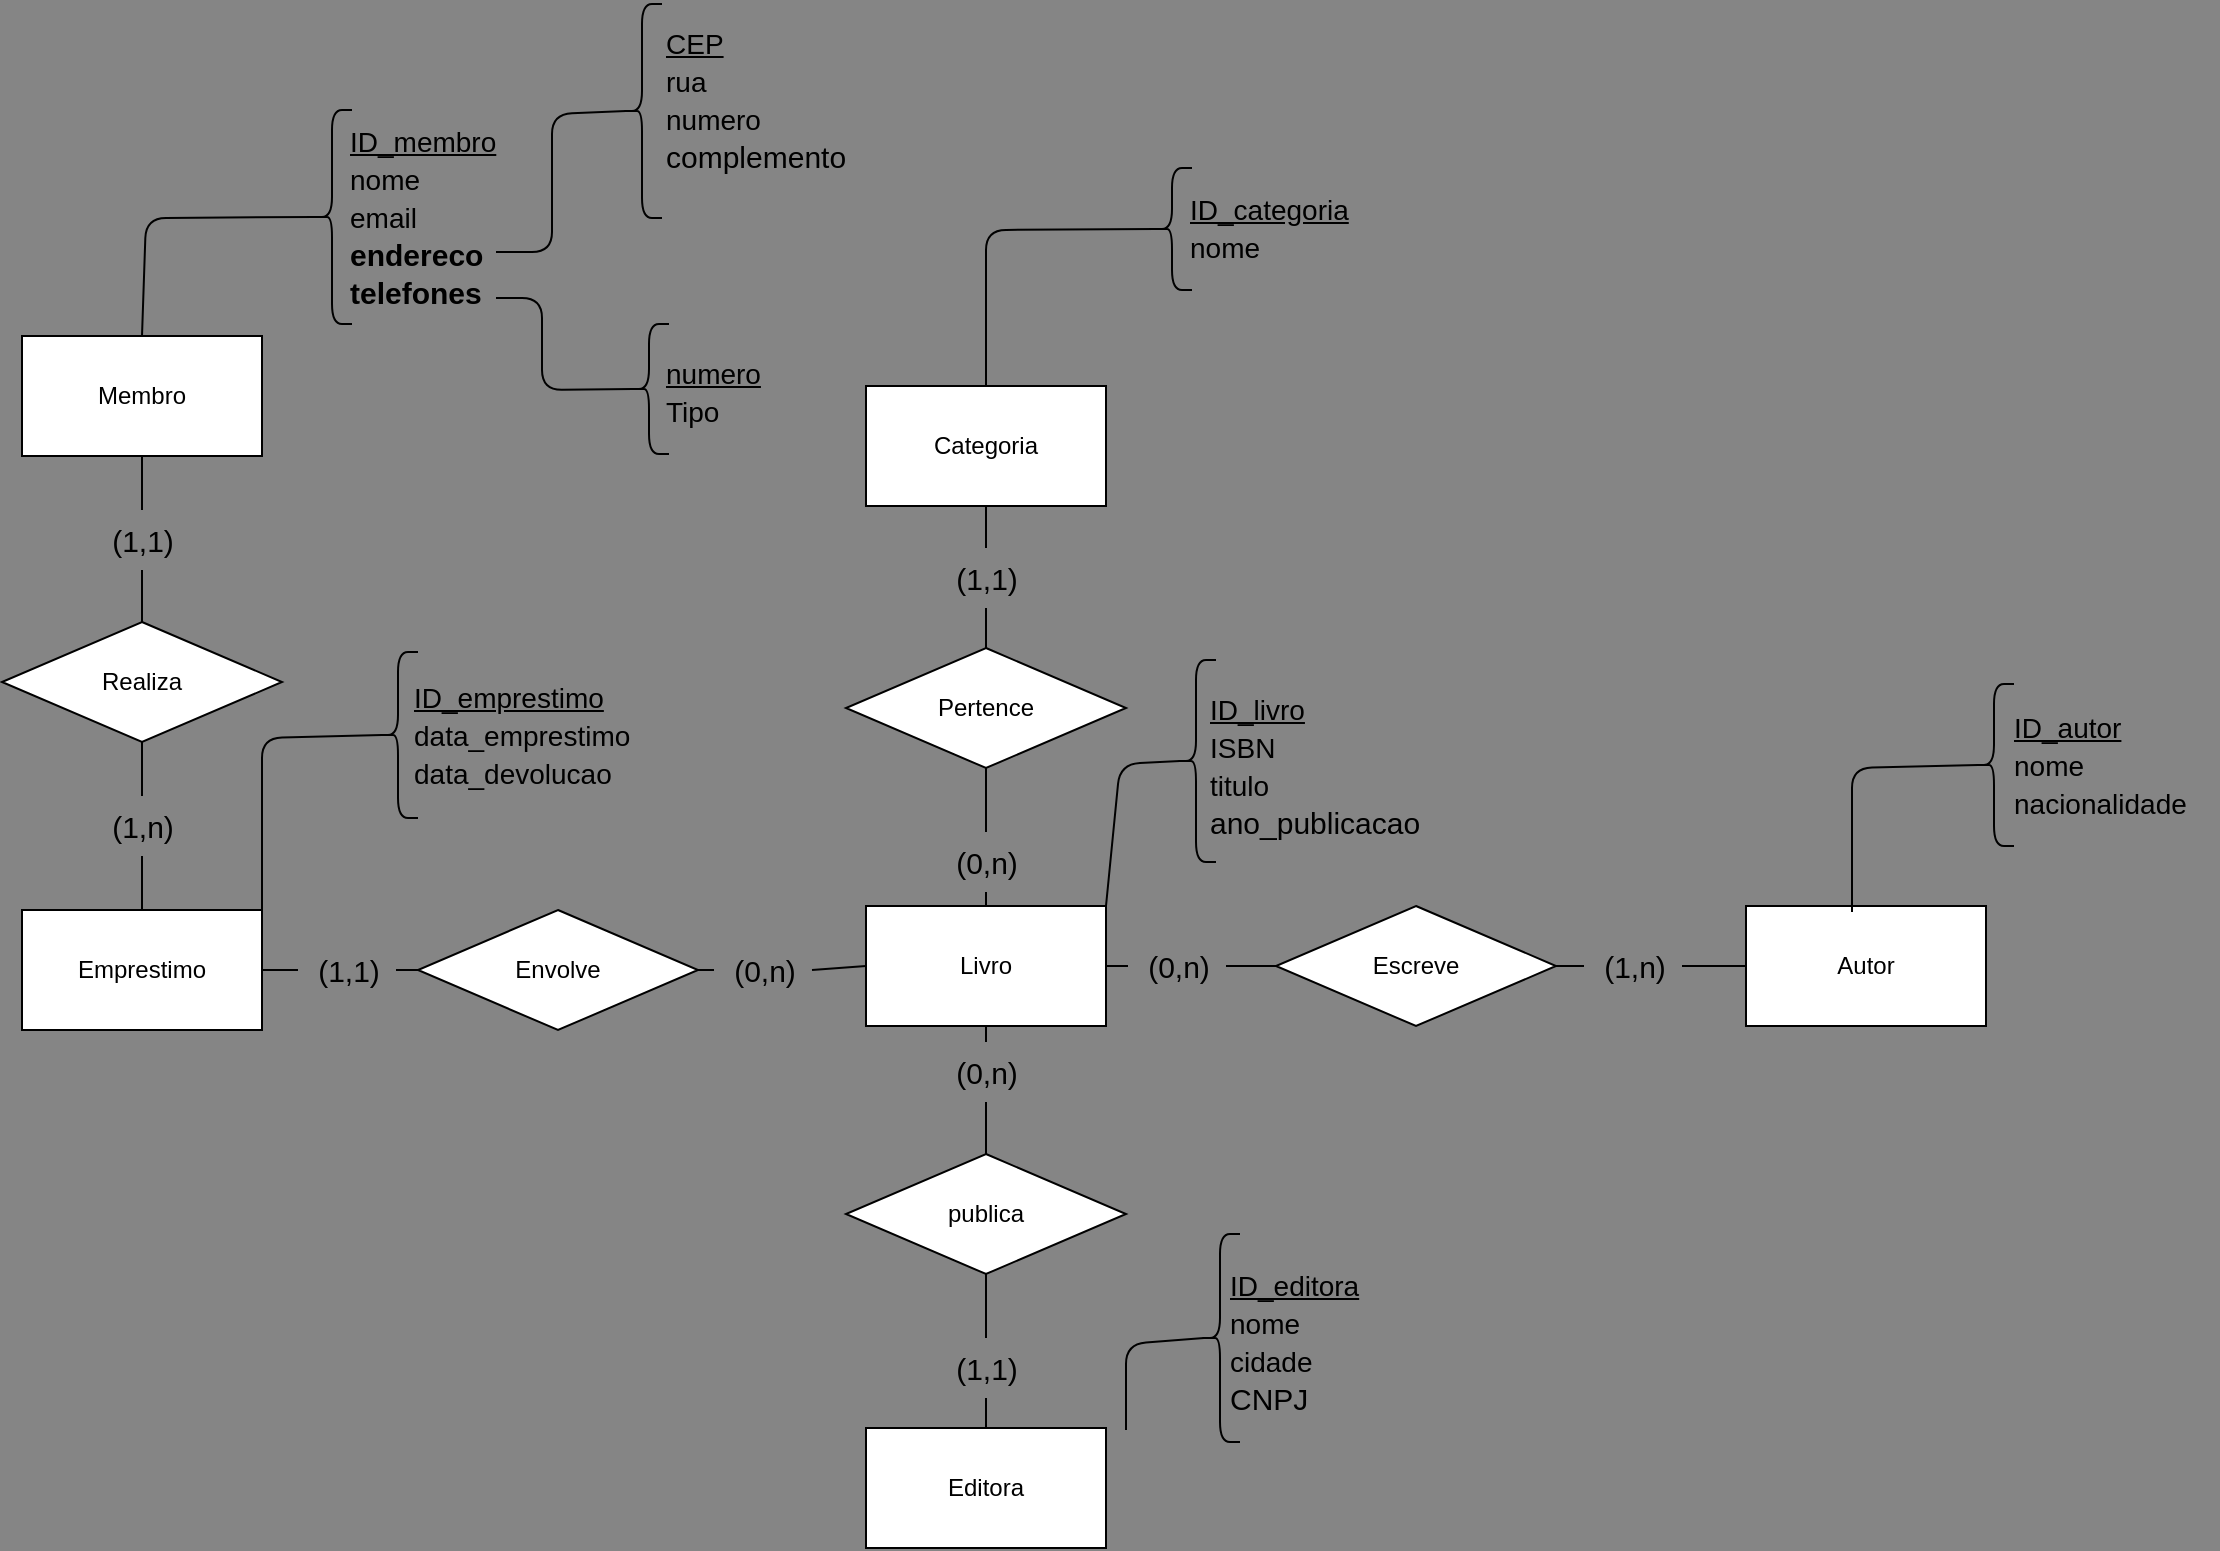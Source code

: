 <mxfile>
    <diagram id="vdh6fKZCIgUcLzLLZjAk" name="Page-1">
        <mxGraphModel dx="1778" dy="1004" grid="0" gridSize="10" guides="1" tooltips="1" connect="1" arrows="1" fold="1" page="0" pageScale="1" pageWidth="850" pageHeight="1100" background="#858585" math="0" shadow="0">
            <root>
                <mxCell id="0"/>
                <mxCell id="1" parent="0"/>
                <mxCell id="2" value="Livro" style="rounded=0;whiteSpace=wrap;html=1;" parent="1" vertex="1">
                    <mxGeometry x="-158" y="298" width="120" height="60" as="geometry"/>
                </mxCell>
                <mxCell id="3" value="Autor" style="rounded=0;whiteSpace=wrap;html=1;" parent="1" vertex="1">
                    <mxGeometry x="282" y="298" width="120" height="60" as="geometry"/>
                </mxCell>
                <mxCell id="4" value="Emprestimo" style="rounded=0;whiteSpace=wrap;html=1;" parent="1" vertex="1">
                    <mxGeometry x="-580" y="300" width="120" height="60" as="geometry"/>
                </mxCell>
                <mxCell id="5" value="Membro" style="rounded=0;whiteSpace=wrap;html=1;" parent="1" vertex="1">
                    <mxGeometry x="-580" y="13" width="120" height="60" as="geometry"/>
                </mxCell>
                <mxCell id="6" value="Categoria" style="rounded=0;whiteSpace=wrap;html=1;" parent="1" vertex="1">
                    <mxGeometry x="-158" y="38" width="120" height="60" as="geometry"/>
                </mxCell>
                <mxCell id="7" value="Editora" style="rounded=0;whiteSpace=wrap;html=1;" parent="1" vertex="1">
                    <mxGeometry x="-158" y="559" width="120" height="60" as="geometry"/>
                </mxCell>
                <mxCell id="12" value="Escreve" style="rhombus;whiteSpace=wrap;html=1;" parent="1" vertex="1">
                    <mxGeometry x="47" y="298" width="140" height="60" as="geometry"/>
                </mxCell>
                <mxCell id="18" value="" style="endArrow=none;html=1;exitX=1;exitY=0.5;exitDx=0;exitDy=0;entryX=0;entryY=0.5;entryDx=0;entryDy=0;startArrow=none;" parent="1" source="99" target="12" edge="1">
                    <mxGeometry width="50" height="50" relative="1" as="geometry">
                        <mxPoint x="140" y="80" as="sourcePoint"/>
                        <mxPoint x="190" y="30" as="targetPoint"/>
                    </mxGeometry>
                </mxCell>
                <mxCell id="22" value="" style="endArrow=none;html=1;exitX=1;exitY=0.5;exitDx=0;exitDy=0;entryX=0;entryY=0.5;entryDx=0;entryDy=0;startArrow=none;" parent="1" source="101" target="3" edge="1">
                    <mxGeometry width="50" height="50" relative="1" as="geometry">
                        <mxPoint x="330" y="90" as="sourcePoint"/>
                        <mxPoint x="380" y="40" as="targetPoint"/>
                    </mxGeometry>
                </mxCell>
                <mxCell id="23" value="publica" style="rhombus;whiteSpace=wrap;html=1;rotation=0;" parent="1" vertex="1">
                    <mxGeometry x="-168" y="422" width="140" height="60" as="geometry"/>
                </mxCell>
                <mxCell id="24" value="" style="endArrow=none;html=1;exitX=0.5;exitY=1;exitDx=0;exitDy=0;entryX=0.5;entryY=0;entryDx=0;entryDy=0;startArrow=none;" parent="1" source="105" target="23" edge="1">
                    <mxGeometry width="50" height="50" relative="1" as="geometry">
                        <mxPoint x="130" y="50" as="sourcePoint"/>
                        <mxPoint x="200" y="50" as="targetPoint"/>
                        <Array as="points"/>
                    </mxGeometry>
                </mxCell>
                <mxCell id="25" value="" style="endArrow=none;html=1;entryX=0.5;entryY=1;entryDx=0;entryDy=0;exitX=0.5;exitY=0;exitDx=0;exitDy=0;startArrow=none;" parent="1" source="103" target="23" edge="1">
                    <mxGeometry width="50" height="50" relative="1" as="geometry">
                        <mxPoint x="250" y="260" as="sourcePoint"/>
                        <mxPoint x="300" y="210" as="targetPoint"/>
                    </mxGeometry>
                </mxCell>
                <mxCell id="26" value="Envolve" style="rhombus;whiteSpace=wrap;html=1;" parent="1" vertex="1">
                    <mxGeometry x="-382" y="300" width="140" height="60" as="geometry"/>
                </mxCell>
                <mxCell id="28" value="" style="endArrow=none;html=1;exitX=0;exitY=0.5;exitDx=0;exitDy=0;startArrow=none;" parent="1" source="82" edge="1">
                    <mxGeometry width="50" height="50" relative="1" as="geometry">
                        <mxPoint x="-310" y="320" as="sourcePoint"/>
                        <mxPoint x="-460" y="330" as="targetPoint"/>
                        <Array as="points"/>
                    </mxGeometry>
                </mxCell>
                <mxCell id="30" value="Pertence" style="rhombus;whiteSpace=wrap;html=1;rotation=0;" parent="1" vertex="1">
                    <mxGeometry x="-168" y="169" width="140" height="60" as="geometry"/>
                </mxCell>
                <mxCell id="32" value="" style="endArrow=none;html=1;exitX=0;exitY=0.5;exitDx=0;exitDy=0;entryX=1;entryY=0.5;entryDx=0;entryDy=0;startArrow=none;" parent="1" source="80" target="26" edge="1">
                    <mxGeometry width="50" height="50" relative="1" as="geometry">
                        <mxPoint x="490" y="410" as="sourcePoint"/>
                        <mxPoint x="540" y="360" as="targetPoint"/>
                    </mxGeometry>
                </mxCell>
                <mxCell id="35" value="" style="endArrow=none;html=1;exitX=0.5;exitY=0;exitDx=0;exitDy=0;entryX=0.5;entryY=1;entryDx=0;entryDy=0;startArrow=none;" parent="1" source="109" target="30" edge="1">
                    <mxGeometry width="50" height="50" relative="1" as="geometry">
                        <mxPoint x="490" y="410" as="sourcePoint"/>
                        <mxPoint x="540" y="360" as="targetPoint"/>
                    </mxGeometry>
                </mxCell>
                <mxCell id="36" value="" style="endArrow=none;html=1;exitX=0.5;exitY=0;exitDx=0;exitDy=0;entryX=0.5;entryY=1;entryDx=0;entryDy=0;startArrow=none;" parent="1" source="107" target="6" edge="1">
                    <mxGeometry width="50" height="50" relative="1" as="geometry">
                        <mxPoint x="490" y="410" as="sourcePoint"/>
                        <mxPoint x="540" y="360" as="targetPoint"/>
                    </mxGeometry>
                </mxCell>
                <mxCell id="37" value="Realiza" style="rhombus;whiteSpace=wrap;html=1;" parent="1" vertex="1">
                    <mxGeometry x="-590" y="156" width="140" height="60" as="geometry"/>
                </mxCell>
                <mxCell id="39" value="" style="endArrow=none;html=1;startArrow=none;entryX=0.5;entryY=0;entryDx=0;entryDy=0;" parent="1" source="73" edge="1" target="37">
                    <mxGeometry width="50" height="50" relative="1" as="geometry">
                        <mxPoint x="-520" y="100" as="sourcePoint"/>
                        <mxPoint x="-520" y="120.711" as="targetPoint"/>
                    </mxGeometry>
                </mxCell>
                <mxCell id="40" value="" style="endArrow=none;html=1;entryX=0.5;entryY=0;entryDx=0;entryDy=0;startArrow=none;" parent="1" source="75" target="4" edge="1">
                    <mxGeometry width="50" height="50" relative="1" as="geometry">
                        <mxPoint x="-520" y="230" as="sourcePoint"/>
                        <mxPoint x="-520" y="250.711" as="targetPoint"/>
                    </mxGeometry>
                </mxCell>
                <mxCell id="54" value="" style="shape=curlyBracket;whiteSpace=wrap;html=1;rounded=1;labelPosition=left;verticalLabelPosition=middle;align=right;verticalAlign=middle;size=0.5;" parent="1" vertex="1">
                    <mxGeometry x="-435" y="-100" width="20" height="107" as="geometry"/>
                </mxCell>
                <mxCell id="61" value="" style="endArrow=none;html=1;exitX=0.5;exitY=0;exitDx=0;exitDy=0;entryX=0.1;entryY=0.5;entryDx=0;entryDy=0;entryPerimeter=0;" parent="1" source="5" target="54" edge="1">
                    <mxGeometry width="50" height="50" relative="1" as="geometry">
                        <mxPoint x="-310" y="50" as="sourcePoint"/>
                        <mxPoint x="-260" as="targetPoint"/>
                        <Array as="points">
                            <mxPoint x="-518" y="-46"/>
                        </Array>
                    </mxGeometry>
                </mxCell>
                <mxCell id="62" value="&lt;p style=&quot;line-height: 50%;&quot;&gt;&lt;u style=&quot;font-size: 14px;&quot;&gt;ID_membro&lt;/u&gt;&lt;span style=&quot;font-size: 14px; background-color: initial;&quot;&gt;&lt;br&gt;&lt;/span&gt;&lt;/p&gt;&lt;p style=&quot;line-height: 50%;&quot;&gt;&lt;span style=&quot;font-size: 14px; background-color: initial;&quot;&gt;nome&lt;/span&gt;&lt;/p&gt;&lt;p style=&quot;line-height: 50%;&quot;&gt;&lt;span style=&quot;font-size: 14px; background-color: initial;&quot;&gt;email&lt;/span&gt;&lt;/p&gt;&lt;p style=&quot;line-height: 50%;&quot;&gt;&lt;b style=&quot;background-color: initial;&quot;&gt;&lt;font style=&quot;font-size: 15px;&quot;&gt;endereco&lt;/font&gt;&lt;/b&gt;&lt;/p&gt;&lt;p style=&quot;line-height: 50%;&quot;&gt;&lt;b style=&quot;background-color: initial;&quot;&gt;&lt;font style=&quot;font-size: 15px;&quot;&gt;telefones&lt;/font&gt;&lt;/b&gt;&lt;/p&gt;" style="text;html=1;align=left;verticalAlign=middle;resizable=0;points=[];autosize=1;strokeColor=none;fillColor=none;" vertex="1" parent="1">
                    <mxGeometry x="-418" y="-105" width="91" height="118" as="geometry"/>
                </mxCell>
                <mxCell id="63" value="" style="endArrow=none;html=1;fontSize=15;entryX=0.1;entryY=0.5;entryDx=0;entryDy=0;entryPerimeter=0;" edge="1" parent="1" target="65">
                    <mxGeometry width="50" height="50" relative="1" as="geometry">
                        <mxPoint x="-343" y="-29" as="sourcePoint"/>
                        <mxPoint x="-282" y="-88" as="targetPoint"/>
                        <Array as="points">
                            <mxPoint x="-315" y="-29"/>
                            <mxPoint x="-315" y="-98"/>
                        </Array>
                    </mxGeometry>
                </mxCell>
                <mxCell id="64" value="" style="endArrow=none;html=1;fontSize=15;entryX=0.1;entryY=0.5;entryDx=0;entryDy=0;entryPerimeter=0;" edge="1" parent="1" target="67">
                    <mxGeometry width="50" height="50" relative="1" as="geometry">
                        <mxPoint x="-343" y="-6" as="sourcePoint"/>
                        <mxPoint x="-288" y="10" as="targetPoint"/>
                        <Array as="points">
                            <mxPoint x="-320" y="-6"/>
                            <mxPoint x="-320" y="40"/>
                        </Array>
                    </mxGeometry>
                </mxCell>
                <mxCell id="65" value="" style="shape=curlyBracket;whiteSpace=wrap;html=1;rounded=1;labelPosition=left;verticalLabelPosition=middle;align=right;verticalAlign=middle;size=0.5;" vertex="1" parent="1">
                    <mxGeometry x="-280" y="-153" width="20" height="107" as="geometry"/>
                </mxCell>
                <mxCell id="67" value="" style="shape=curlyBracket;whiteSpace=wrap;html=1;rounded=1;labelPosition=left;verticalLabelPosition=middle;align=right;verticalAlign=middle;size=0.5;" vertex="1" parent="1">
                    <mxGeometry x="-276.5" y="7" width="20" height="65" as="geometry"/>
                </mxCell>
                <mxCell id="69" value="&lt;p style=&quot;line-height: 50%;&quot;&gt;&lt;span style=&quot;background-color: initial; font-size: 14px;&quot;&gt;&lt;u&gt;CEP&lt;/u&gt;&lt;/span&gt;&lt;/p&gt;&lt;p style=&quot;line-height: 50%;&quot;&gt;&lt;span style=&quot;font-size: 14px;&quot;&gt;rua&lt;/span&gt;&lt;/p&gt;&lt;p style=&quot;line-height: 50%;&quot;&gt;&lt;span style=&quot;font-size: 14px; background-color: initial;&quot;&gt;numero&lt;/span&gt;&lt;/p&gt;&lt;p style=&quot;line-height: 50%;&quot;&gt;&lt;span style=&quot;background-color: initial;&quot;&gt;&lt;font style=&quot;font-size: 15px;&quot;&gt;complemento&lt;/font&gt;&lt;/span&gt;&lt;/p&gt;" style="text;html=1;align=left;verticalAlign=middle;resizable=0;points=[];autosize=1;strokeColor=none;fillColor=none;" vertex="1" parent="1">
                    <mxGeometry x="-260" y="-155" width="108" height="100" as="geometry"/>
                </mxCell>
                <mxCell id="70" value="&lt;p style=&quot;line-height: 50%;&quot;&gt;&lt;u style=&quot;font-size: 14px;&quot;&gt;numero&lt;/u&gt;&lt;span style=&quot;font-size: 14px; background-color: initial;&quot;&gt;&lt;br&gt;&lt;/span&gt;&lt;/p&gt;&lt;p style=&quot;line-height: 50%;&quot;&gt;&lt;span style=&quot;font-size: 14px;&quot;&gt;Tipo&lt;/span&gt;&lt;/p&gt;" style="text;html=1;align=left;verticalAlign=middle;resizable=0;points=[];autosize=1;strokeColor=none;fillColor=none;" vertex="1" parent="1">
                    <mxGeometry x="-260" y="10" width="65" height="62" as="geometry"/>
                </mxCell>
                <mxCell id="74" value="" style="endArrow=none;html=1;" edge="1" parent="1" source="5" target="73">
                    <mxGeometry width="50" height="50" relative="1" as="geometry">
                        <mxPoint x="-520" y="50" as="sourcePoint"/>
                        <mxPoint x="-520" y="120.711" as="targetPoint"/>
                    </mxGeometry>
                </mxCell>
                <mxCell id="73" value="(1,1)" style="text;html=1;align=center;verticalAlign=middle;resizable=0;points=[];autosize=1;strokeColor=none;fillColor=none;fontSize=15;" vertex="1" parent="1">
                    <mxGeometry x="-544.5" y="100" width="49" height="30" as="geometry"/>
                </mxCell>
                <mxCell id="76" value="" style="endArrow=none;html=1;entryX=0.5;entryY=0;entryDx=0;entryDy=0;" edge="1" parent="1" source="37" target="75">
                    <mxGeometry width="50" height="50" relative="1" as="geometry">
                        <mxPoint x="-520" y="180" as="sourcePoint"/>
                        <mxPoint x="-520" y="300" as="targetPoint"/>
                    </mxGeometry>
                </mxCell>
                <mxCell id="75" value="(1,n)" style="text;html=1;align=center;verticalAlign=middle;resizable=0;points=[];autosize=1;strokeColor=none;fillColor=none;fontSize=15;" vertex="1" parent="1">
                    <mxGeometry x="-544.5" y="243" width="49" height="30" as="geometry"/>
                </mxCell>
                <mxCell id="77" value="" style="endArrow=none;html=1;fontSize=15;exitX=1;exitY=0;exitDx=0;exitDy=0;entryX=0.1;entryY=0.5;entryDx=0;entryDy=0;entryPerimeter=0;" edge="1" parent="1" source="4" target="78">
                    <mxGeometry width="50" height="50" relative="1" as="geometry">
                        <mxPoint x="-375" y="287" as="sourcePoint"/>
                        <mxPoint x="-370" y="213" as="targetPoint"/>
                        <Array as="points">
                            <mxPoint x="-460" y="214"/>
                        </Array>
                    </mxGeometry>
                </mxCell>
                <mxCell id="78" value="" style="shape=curlyBracket;whiteSpace=wrap;html=1;rounded=1;labelPosition=left;verticalLabelPosition=middle;align=right;verticalAlign=middle;size=0.5;" vertex="1" parent="1">
                    <mxGeometry x="-402" y="171" width="20" height="83" as="geometry"/>
                </mxCell>
                <mxCell id="79" value="&lt;p style=&quot;line-height: 50%;&quot;&gt;&lt;u style=&quot;font-size: 14px;&quot;&gt;ID_emprestimo&lt;/u&gt;&lt;span style=&quot;font-size: 14px; background-color: initial;&quot;&gt;&lt;br&gt;&lt;/span&gt;&lt;/p&gt;&lt;p style=&quot;line-height: 50%;&quot;&gt;&lt;span style=&quot;font-size: 14px; background-color: initial;&quot;&gt;data_emprestimo&lt;/span&gt;&lt;/p&gt;&lt;p style=&quot;line-height: 50%;&quot;&gt;&lt;span style=&quot;font-size: 14px;&quot;&gt;data_devolucao&lt;/span&gt;&lt;/p&gt;" style="text;html=1;align=left;verticalAlign=middle;resizable=0;points=[];autosize=1;strokeColor=none;fillColor=none;" vertex="1" parent="1">
                    <mxGeometry x="-386" y="171.5" width="126" height="82" as="geometry"/>
                </mxCell>
                <mxCell id="81" value="" style="endArrow=none;html=1;exitX=0;exitY=0.5;exitDx=0;exitDy=0;entryX=1;entryY=0.5;entryDx=0;entryDy=0;" edge="1" parent="1" source="2" target="80">
                    <mxGeometry width="50" height="50" relative="1" as="geometry">
                        <mxPoint x="-154" y="330" as="sourcePoint"/>
                        <mxPoint x="-242" y="330" as="targetPoint"/>
                    </mxGeometry>
                </mxCell>
                <mxCell id="80" value="(0,n)" style="text;html=1;align=center;verticalAlign=middle;resizable=0;points=[];autosize=1;strokeColor=none;fillColor=none;fontSize=15;" vertex="1" parent="1">
                    <mxGeometry x="-234" y="315" width="49" height="30" as="geometry"/>
                </mxCell>
                <mxCell id="83" value="" style="endArrow=none;html=1;exitX=0;exitY=0.5;exitDx=0;exitDy=0;" edge="1" parent="1" source="26" target="82">
                    <mxGeometry width="50" height="50" relative="1" as="geometry">
                        <mxPoint x="-382" y="330" as="sourcePoint"/>
                        <mxPoint x="-460" y="330" as="targetPoint"/>
                        <Array as="points"/>
                    </mxGeometry>
                </mxCell>
                <mxCell id="82" value="(1,1)" style="text;html=1;align=center;verticalAlign=middle;resizable=0;points=[];autosize=1;strokeColor=none;fillColor=none;fontSize=15;" vertex="1" parent="1">
                    <mxGeometry x="-442" y="315" width="49" height="30" as="geometry"/>
                </mxCell>
                <mxCell id="85" value="" style="endArrow=none;html=1;fontSize=15;entryX=0.1;entryY=0.5;entryDx=0;entryDy=0;entryPerimeter=0;" edge="1" parent="1" source="6" target="86">
                    <mxGeometry width="50" height="50" relative="1" as="geometry">
                        <mxPoint x="-98" y="17.289" as="sourcePoint"/>
                        <mxPoint x="-98" y="-32.711" as="targetPoint"/>
                        <Array as="points">
                            <mxPoint x="-98" y="-40"/>
                        </Array>
                    </mxGeometry>
                </mxCell>
                <mxCell id="86" value="" style="shape=curlyBracket;whiteSpace=wrap;html=1;rounded=1;labelPosition=left;verticalLabelPosition=middle;align=right;verticalAlign=middle;fontSize=15;" vertex="1" parent="1">
                    <mxGeometry x="-15" y="-71" width="20" height="61" as="geometry"/>
                </mxCell>
                <mxCell id="87" value="" style="endArrow=none;html=1;fontSize=15;exitX=1;exitY=0;exitDx=0;exitDy=0;entryX=0.1;entryY=0.5;entryDx=0;entryDy=0;entryPerimeter=0;" edge="1" parent="1" source="2" target="88">
                    <mxGeometry width="50" height="50" relative="1" as="geometry">
                        <mxPoint x="29" y="240" as="sourcePoint"/>
                        <mxPoint x="25" y="243" as="targetPoint"/>
                        <Array as="points">
                            <mxPoint x="-31" y="227"/>
                        </Array>
                    </mxGeometry>
                </mxCell>
                <mxCell id="88" value="" style="shape=curlyBracket;whiteSpace=wrap;html=1;rounded=1;labelPosition=left;verticalLabelPosition=middle;align=right;verticalAlign=middle;fontSize=15;" vertex="1" parent="1">
                    <mxGeometry x="-3" y="175" width="20" height="101" as="geometry"/>
                </mxCell>
                <mxCell id="89" value="" style="endArrow=none;html=1;fontSize=15;entryX=0.1;entryY=0.5;entryDx=0;entryDy=0;entryPerimeter=0;" edge="1" parent="1" target="90">
                    <mxGeometry width="50" height="50" relative="1" as="geometry">
                        <mxPoint x="-28" y="560" as="sourcePoint"/>
                        <mxPoint x="52" y="517" as="targetPoint"/>
                        <Array as="points">
                            <mxPoint x="-28" y="517"/>
                        </Array>
                    </mxGeometry>
                </mxCell>
                <mxCell id="90" value="" style="shape=curlyBracket;whiteSpace=wrap;html=1;rounded=1;labelPosition=left;verticalLabelPosition=middle;align=right;verticalAlign=middle;fontSize=15;" vertex="1" parent="1">
                    <mxGeometry x="9" y="462" width="20" height="104" as="geometry"/>
                </mxCell>
                <mxCell id="91" value="" style="endArrow=none;html=1;fontSize=15;entryX=0.1;entryY=0.5;entryDx=0;entryDy=0;entryPerimeter=0;" edge="1" parent="1" target="92">
                    <mxGeometry width="50" height="50" relative="1" as="geometry">
                        <mxPoint x="335" y="301" as="sourcePoint"/>
                        <mxPoint x="385" y="251" as="targetPoint"/>
                        <Array as="points">
                            <mxPoint x="335" y="229"/>
                        </Array>
                    </mxGeometry>
                </mxCell>
                <mxCell id="92" value="" style="shape=curlyBracket;whiteSpace=wrap;html=1;rounded=1;labelPosition=left;verticalLabelPosition=middle;align=right;verticalAlign=middle;fontSize=15;" vertex="1" parent="1">
                    <mxGeometry x="396" y="187" width="20" height="81" as="geometry"/>
                </mxCell>
                <mxCell id="93" value="&lt;p style=&quot;line-height: 50%;&quot;&gt;&lt;u style=&quot;font-size: 14px;&quot;&gt;ID_categoria&lt;/u&gt;&lt;span style=&quot;font-size: 14px; background-color: initial;&quot;&gt;&lt;br&gt;&lt;/span&gt;&lt;/p&gt;&lt;p style=&quot;line-height: 50%;&quot;&gt;&lt;span style=&quot;font-size: 14px; background-color: initial;&quot;&gt;nome&lt;/span&gt;&lt;/p&gt;" style="text;html=1;align=left;verticalAlign=middle;resizable=0;points=[];autosize=1;strokeColor=none;fillColor=none;" vertex="1" parent="1">
                    <mxGeometry x="2" y="-72" width="97" height="62" as="geometry"/>
                </mxCell>
                <mxCell id="94" value="&lt;p style=&quot;line-height: 50%;&quot;&gt;&lt;u style=&quot;font-size: 14px;&quot;&gt;ID_livro&lt;/u&gt;&lt;span style=&quot;font-size: 14px; background-color: initial;&quot;&gt;&lt;br&gt;&lt;/span&gt;&lt;/p&gt;&lt;p style=&quot;line-height: 50%;&quot;&gt;&lt;span style=&quot;font-size: 14px;&quot;&gt;ISBN&lt;/span&gt;&lt;/p&gt;&lt;p style=&quot;line-height: 50%;&quot;&gt;&lt;span style=&quot;font-size: 14px; background-color: initial;&quot;&gt;titulo&lt;/span&gt;&lt;/p&gt;&lt;p style=&quot;line-height: 50%;&quot;&gt;&lt;span style=&quot;background-color: initial;&quot;&gt;&lt;font style=&quot;font-size: 15px;&quot;&gt;ano_publicacao&lt;/font&gt;&lt;/span&gt;&lt;/p&gt;" style="text;html=1;align=left;verticalAlign=middle;resizable=0;points=[];autosize=1;strokeColor=none;fillColor=none;" vertex="1" parent="1">
                    <mxGeometry x="12" y="178" width="123" height="100" as="geometry"/>
                </mxCell>
                <mxCell id="95" value="&lt;p style=&quot;line-height: 50%;&quot;&gt;&lt;u style=&quot;font-size: 14px;&quot;&gt;ID_autor&lt;/u&gt;&lt;span style=&quot;font-size: 14px; background-color: initial;&quot;&gt;&lt;br&gt;&lt;/span&gt;&lt;/p&gt;&lt;p style=&quot;line-height: 50%;&quot;&gt;&lt;span style=&quot;font-size: 14px; background-color: initial;&quot;&gt;nome&lt;/span&gt;&lt;/p&gt;&lt;p style=&quot;line-height: 50%;&quot;&gt;&lt;span style=&quot;font-size: 14px;&quot;&gt;nacionalidade&lt;/span&gt;&lt;/p&gt;" style="text;html=1;align=left;verticalAlign=middle;resizable=0;points=[];autosize=1;strokeColor=none;fillColor=none;" vertex="1" parent="1">
                    <mxGeometry x="414" y="187" width="104" height="82" as="geometry"/>
                </mxCell>
                <mxCell id="96" value="&lt;p style=&quot;line-height: 50%;&quot;&gt;&lt;u style=&quot;font-size: 14px;&quot;&gt;ID_editora&lt;/u&gt;&lt;span style=&quot;font-size: 14px; background-color: initial;&quot;&gt;&lt;br&gt;&lt;/span&gt;&lt;/p&gt;&lt;p style=&quot;line-height: 50%;&quot;&gt;&lt;span style=&quot;font-size: 14px; background-color: initial;&quot;&gt;nome&lt;/span&gt;&lt;/p&gt;&lt;p style=&quot;line-height: 50%;&quot;&gt;&lt;span style=&quot;font-size: 14px; background-color: initial;&quot;&gt;cidade&lt;/span&gt;&lt;/p&gt;&lt;p style=&quot;line-height: 50%;&quot;&gt;&lt;span style=&quot;font-size: 15px;&quot;&gt;CNPJ&lt;/span&gt;&lt;/p&gt;" style="text;html=1;align=left;verticalAlign=middle;resizable=0;points=[];autosize=1;strokeColor=none;fillColor=none;" vertex="1" parent="1">
                    <mxGeometry x="22" y="466" width="83" height="100" as="geometry"/>
                </mxCell>
                <mxCell id="100" value="" style="endArrow=none;html=1;exitX=1;exitY=0.5;exitDx=0;exitDy=0;entryX=0;entryY=0.5;entryDx=0;entryDy=0;" edge="1" parent="1" source="2" target="99">
                    <mxGeometry width="50" height="50" relative="1" as="geometry">
                        <mxPoint x="-34" y="330" as="sourcePoint"/>
                        <mxPoint x="51" y="330" as="targetPoint"/>
                    </mxGeometry>
                </mxCell>
                <mxCell id="99" value="(0,n)" style="text;html=1;align=center;verticalAlign=middle;resizable=0;points=[];autosize=1;strokeColor=none;fillColor=none;fontSize=15;" vertex="1" parent="1">
                    <mxGeometry x="-27" y="313" width="49" height="30" as="geometry"/>
                </mxCell>
                <mxCell id="102" value="" style="endArrow=none;html=1;exitX=1;exitY=0.5;exitDx=0;exitDy=0;entryX=0;entryY=0.5;entryDx=0;entryDy=0;" edge="1" parent="1" source="12" target="101">
                    <mxGeometry width="50" height="50" relative="1" as="geometry">
                        <mxPoint x="187" y="328" as="sourcePoint"/>
                        <mxPoint x="276" y="330" as="targetPoint"/>
                    </mxGeometry>
                </mxCell>
                <mxCell id="101" value="(1,n)" style="text;html=1;align=center;verticalAlign=middle;resizable=0;points=[];autosize=1;strokeColor=none;fillColor=none;fontSize=15;" vertex="1" parent="1">
                    <mxGeometry x="201" y="313" width="49" height="30" as="geometry"/>
                </mxCell>
                <mxCell id="104" value="" style="endArrow=none;html=1;entryX=0.5;entryY=1;entryDx=0;entryDy=0;exitX=0.5;exitY=0;exitDx=0;exitDy=0;" edge="1" parent="1" source="7" target="103">
                    <mxGeometry width="50" height="50" relative="1" as="geometry">
                        <mxPoint x="-98" y="559" as="sourcePoint"/>
                        <mxPoint x="-98" y="482" as="targetPoint"/>
                    </mxGeometry>
                </mxCell>
                <mxCell id="103" value="(1,1)" style="text;html=1;align=center;verticalAlign=middle;resizable=0;points=[];autosize=1;strokeColor=none;fillColor=none;fontSize=15;" vertex="1" parent="1">
                    <mxGeometry x="-122.5" y="514" width="49" height="30" as="geometry"/>
                </mxCell>
                <mxCell id="106" value="" style="endArrow=none;html=1;exitX=0.5;exitY=1;exitDx=0;exitDy=0;entryX=0.5;entryY=0;entryDx=0;entryDy=0;" edge="1" parent="1" source="2" target="105">
                    <mxGeometry width="50" height="50" relative="1" as="geometry">
                        <mxPoint x="-98" y="358" as="sourcePoint"/>
                        <mxPoint x="-98" y="422" as="targetPoint"/>
                        <Array as="points"/>
                    </mxGeometry>
                </mxCell>
                <mxCell id="105" value="(0,n)" style="text;html=1;align=center;verticalAlign=middle;resizable=0;points=[];autosize=1;strokeColor=none;fillColor=none;fontSize=15;" vertex="1" parent="1">
                    <mxGeometry x="-122.5" y="366" width="49" height="30" as="geometry"/>
                </mxCell>
                <mxCell id="108" value="" style="endArrow=none;html=1;exitX=0.5;exitY=0;exitDx=0;exitDy=0;entryX=0.5;entryY=1;entryDx=0;entryDy=0;" edge="1" parent="1" source="30" target="107">
                    <mxGeometry width="50" height="50" relative="1" as="geometry">
                        <mxPoint x="-98" y="169" as="sourcePoint"/>
                        <mxPoint x="-98" y="98" as="targetPoint"/>
                    </mxGeometry>
                </mxCell>
                <mxCell id="107" value="(1,1)" style="text;html=1;align=center;verticalAlign=middle;resizable=0;points=[];autosize=1;strokeColor=none;fillColor=none;fontSize=15;" vertex="1" parent="1">
                    <mxGeometry x="-122.5" y="119" width="49" height="30" as="geometry"/>
                </mxCell>
                <mxCell id="110" value="" style="endArrow=none;html=1;exitX=0.5;exitY=0;exitDx=0;exitDy=0;entryX=0.5;entryY=1;entryDx=0;entryDy=0;" edge="1" parent="1" source="2" target="109">
                    <mxGeometry width="50" height="50" relative="1" as="geometry">
                        <mxPoint x="-98" y="298" as="sourcePoint"/>
                        <mxPoint x="-98" y="229" as="targetPoint"/>
                    </mxGeometry>
                </mxCell>
                <mxCell id="109" value="(0,n)" style="text;html=1;align=center;verticalAlign=middle;resizable=0;points=[];autosize=1;strokeColor=none;fillColor=none;fontSize=15;" vertex="1" parent="1">
                    <mxGeometry x="-122.5" y="261" width="49" height="30" as="geometry"/>
                </mxCell>
            </root>
        </mxGraphModel>
    </diagram>
</mxfile>